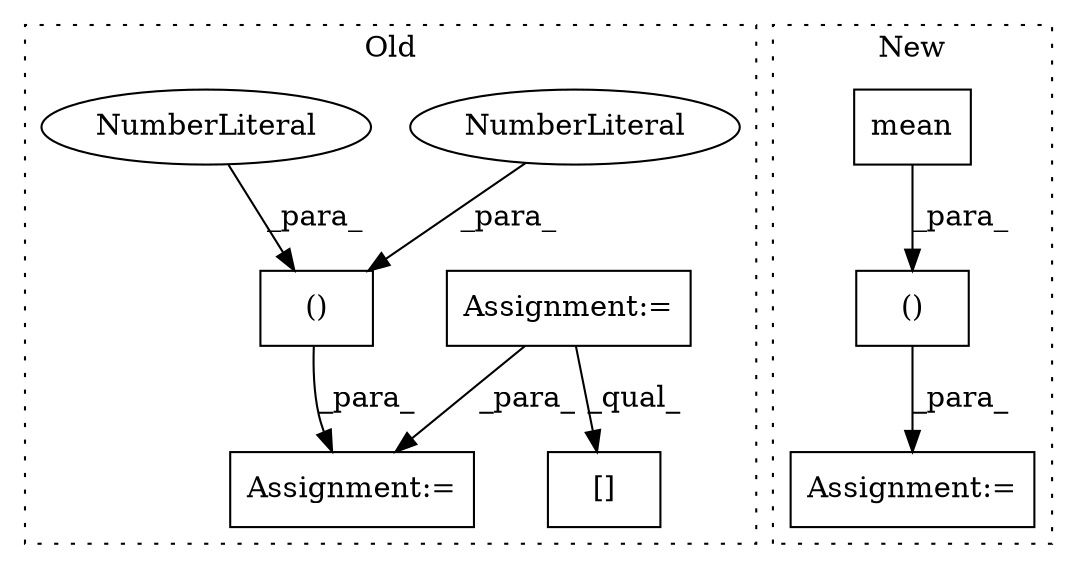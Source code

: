 digraph G {
subgraph cluster0 {
1 [label="()" a="106" s="4206" l="15" shape="box"];
4 [label="Assignment:=" a="7" s="4124" l="1" shape="box"];
5 [label="Assignment:=" a="7" s="4081" l="1" shape="box"];
6 [label="NumberLiteral" a="34" s="4206" l="1" shape="ellipse"];
7 [label="NumberLiteral" a="34" s="4220" l="1" shape="ellipse"];
9 [label="[]" a="2" s="4161,4188" l="12,2" shape="box"];
label = "Old";
style="dotted";
}
subgraph cluster1 {
2 [label="mean" a="32" s="4236,4242" l="5,1" shape="box"];
3 [label="Assignment:=" a="7" s="4556" l="1" shape="box"];
8 [label="()" a="106" s="4356" l="98" shape="box"];
label = "New";
style="dotted";
}
1 -> 4 [label="_para_"];
2 -> 8 [label="_para_"];
5 -> 4 [label="_para_"];
5 -> 9 [label="_qual_"];
6 -> 1 [label="_para_"];
7 -> 1 [label="_para_"];
8 -> 3 [label="_para_"];
}